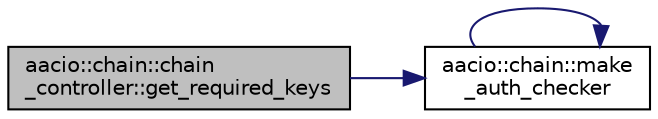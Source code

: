 digraph "aacio::chain::chain_controller::get_required_keys"
{
  edge [fontname="Helvetica",fontsize="10",labelfontname="Helvetica",labelfontsize="10"];
  node [fontname="Helvetica",fontsize="10",shape=record];
  rankdir="LR";
  Node15 [label="aacio::chain::chain\l_controller::get_required_keys",height=0.2,width=0.4,color="black", fillcolor="grey75", style="filled", fontcolor="black"];
  Node15 -> Node16 [color="midnightblue",fontsize="10",style="solid",fontname="Helvetica"];
  Node16 [label="aacio::chain::make\l_auth_checker",height=0.2,width=0.4,color="black", fillcolor="white", style="filled",URL="$authority__checker_8hpp.html#aa1f1b647d3544065468ec4934289591d",tooltip="authority_checker "];
  Node16 -> Node16 [color="midnightblue",fontsize="10",style="solid",fontname="Helvetica"];
}
